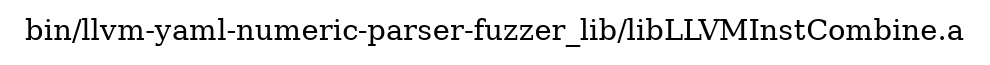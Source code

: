 digraph "bin/llvm-yaml-numeric-parser-fuzzer_lib/libLLVMInstCombine.a" {
	label="bin/llvm-yaml-numeric-parser-fuzzer_lib/libLLVMInstCombine.a";
	rankdir=LR;

}
